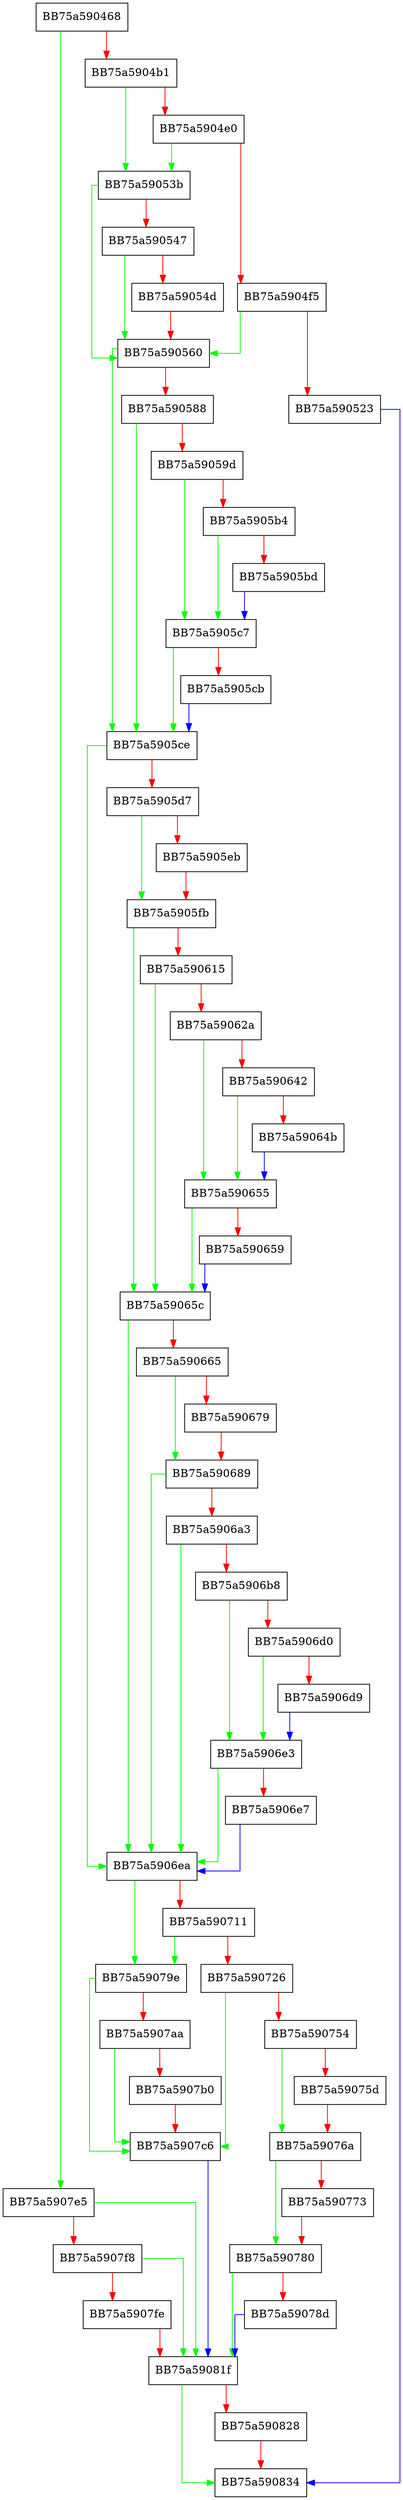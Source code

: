digraph AddUefiBiosInformation {
  node [shape="box"];
  graph [splines=ortho];
  BB75a590468 -> BB75a5907e5 [color="green"];
  BB75a590468 -> BB75a5904b1 [color="red"];
  BB75a5904b1 -> BB75a59053b [color="green"];
  BB75a5904b1 -> BB75a5904e0 [color="red"];
  BB75a5904e0 -> BB75a59053b [color="green"];
  BB75a5904e0 -> BB75a5904f5 [color="red"];
  BB75a5904f5 -> BB75a590560 [color="green"];
  BB75a5904f5 -> BB75a590523 [color="red"];
  BB75a590523 -> BB75a590834 [color="blue"];
  BB75a59053b -> BB75a590560 [color="green"];
  BB75a59053b -> BB75a590547 [color="red"];
  BB75a590547 -> BB75a590560 [color="green"];
  BB75a590547 -> BB75a59054d [color="red"];
  BB75a59054d -> BB75a590560 [color="red"];
  BB75a590560 -> BB75a5905ce [color="green"];
  BB75a590560 -> BB75a590588 [color="red"];
  BB75a590588 -> BB75a5905ce [color="green"];
  BB75a590588 -> BB75a59059d [color="red"];
  BB75a59059d -> BB75a5905c7 [color="green"];
  BB75a59059d -> BB75a5905b4 [color="red"];
  BB75a5905b4 -> BB75a5905c7 [color="green"];
  BB75a5905b4 -> BB75a5905bd [color="red"];
  BB75a5905bd -> BB75a5905c7 [color="blue"];
  BB75a5905c7 -> BB75a5905ce [color="green"];
  BB75a5905c7 -> BB75a5905cb [color="red"];
  BB75a5905cb -> BB75a5905ce [color="blue"];
  BB75a5905ce -> BB75a5906ea [color="green"];
  BB75a5905ce -> BB75a5905d7 [color="red"];
  BB75a5905d7 -> BB75a5905fb [color="green"];
  BB75a5905d7 -> BB75a5905eb [color="red"];
  BB75a5905eb -> BB75a5905fb [color="red"];
  BB75a5905fb -> BB75a59065c [color="green"];
  BB75a5905fb -> BB75a590615 [color="red"];
  BB75a590615 -> BB75a59065c [color="green"];
  BB75a590615 -> BB75a59062a [color="red"];
  BB75a59062a -> BB75a590655 [color="green"];
  BB75a59062a -> BB75a590642 [color="red"];
  BB75a590642 -> BB75a590655 [color="green"];
  BB75a590642 -> BB75a59064b [color="red"];
  BB75a59064b -> BB75a590655 [color="blue"];
  BB75a590655 -> BB75a59065c [color="green"];
  BB75a590655 -> BB75a590659 [color="red"];
  BB75a590659 -> BB75a59065c [color="blue"];
  BB75a59065c -> BB75a5906ea [color="green"];
  BB75a59065c -> BB75a590665 [color="red"];
  BB75a590665 -> BB75a590689 [color="green"];
  BB75a590665 -> BB75a590679 [color="red"];
  BB75a590679 -> BB75a590689 [color="red"];
  BB75a590689 -> BB75a5906ea [color="green"];
  BB75a590689 -> BB75a5906a3 [color="red"];
  BB75a5906a3 -> BB75a5906ea [color="green"];
  BB75a5906a3 -> BB75a5906b8 [color="red"];
  BB75a5906b8 -> BB75a5906e3 [color="green"];
  BB75a5906b8 -> BB75a5906d0 [color="red"];
  BB75a5906d0 -> BB75a5906e3 [color="green"];
  BB75a5906d0 -> BB75a5906d9 [color="red"];
  BB75a5906d9 -> BB75a5906e3 [color="blue"];
  BB75a5906e3 -> BB75a5906ea [color="green"];
  BB75a5906e3 -> BB75a5906e7 [color="red"];
  BB75a5906e7 -> BB75a5906ea [color="blue"];
  BB75a5906ea -> BB75a59079e [color="green"];
  BB75a5906ea -> BB75a590711 [color="red"];
  BB75a590711 -> BB75a59079e [color="green"];
  BB75a590711 -> BB75a590726 [color="red"];
  BB75a590726 -> BB75a5907c6 [color="green"];
  BB75a590726 -> BB75a590754 [color="red"];
  BB75a590754 -> BB75a59076a [color="green"];
  BB75a590754 -> BB75a59075d [color="red"];
  BB75a59075d -> BB75a59076a [color="red"];
  BB75a59076a -> BB75a590780 [color="green"];
  BB75a59076a -> BB75a590773 [color="red"];
  BB75a590773 -> BB75a590780 [color="red"];
  BB75a590780 -> BB75a59081f [color="green"];
  BB75a590780 -> BB75a59078d [color="red"];
  BB75a59078d -> BB75a59081f [color="blue"];
  BB75a59079e -> BB75a5907c6 [color="green"];
  BB75a59079e -> BB75a5907aa [color="red"];
  BB75a5907aa -> BB75a5907c6 [color="green"];
  BB75a5907aa -> BB75a5907b0 [color="red"];
  BB75a5907b0 -> BB75a5907c6 [color="red"];
  BB75a5907c6 -> BB75a59081f [color="blue"];
  BB75a5907e5 -> BB75a59081f [color="green"];
  BB75a5907e5 -> BB75a5907f8 [color="red"];
  BB75a5907f8 -> BB75a59081f [color="green"];
  BB75a5907f8 -> BB75a5907fe [color="red"];
  BB75a5907fe -> BB75a59081f [color="red"];
  BB75a59081f -> BB75a590834 [color="green"];
  BB75a59081f -> BB75a590828 [color="red"];
  BB75a590828 -> BB75a590834 [color="red"];
}